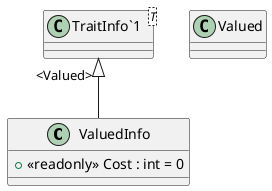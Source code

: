 @startuml
class ValuedInfo {
    + <<readonly>> Cost : int = 0
}
class Valued {
}
class "TraitInfo`1"<T> {
}
"TraitInfo`1" "<Valued>" <|-- ValuedInfo
@enduml
